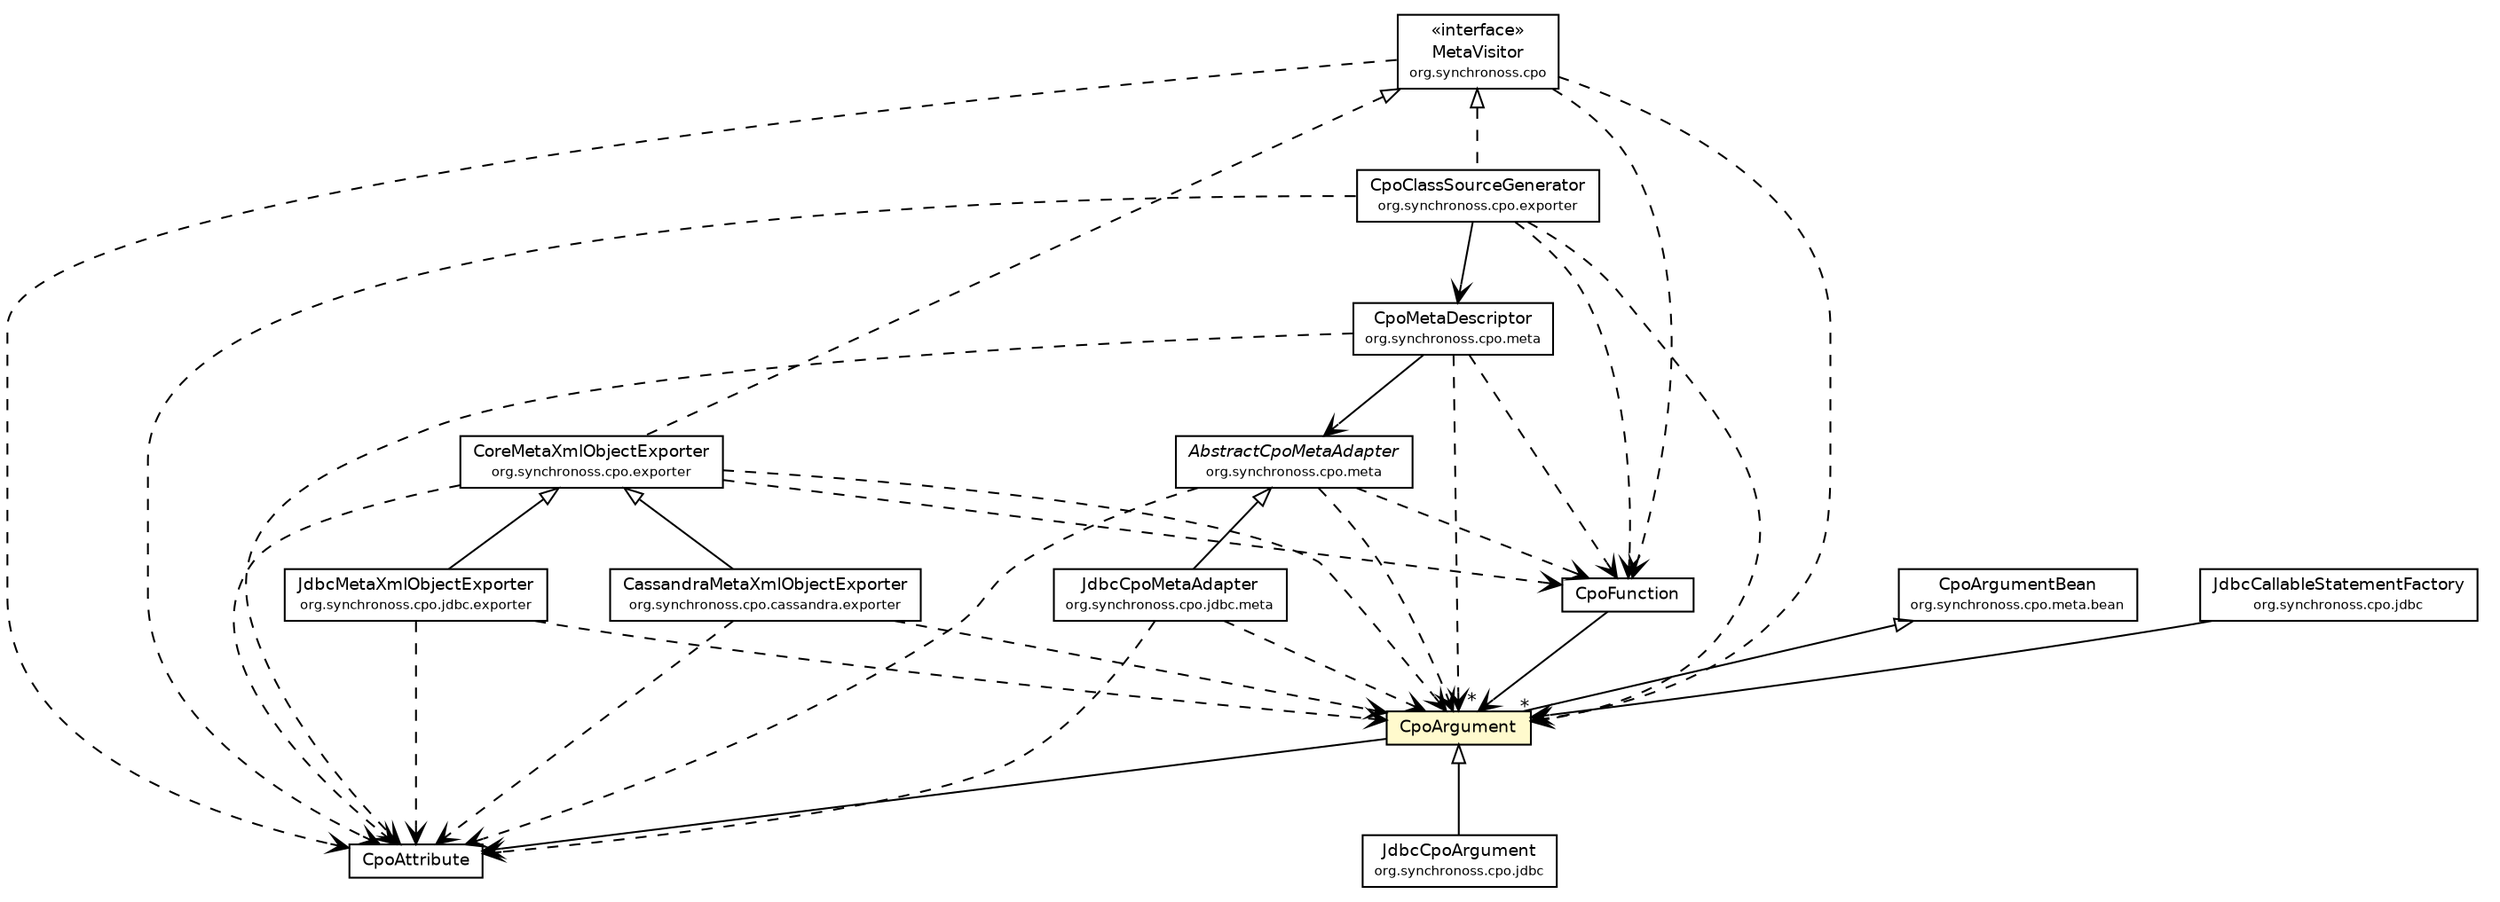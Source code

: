 #!/usr/local/bin/dot
#
# Class diagram 
# Generated by UmlGraph version 4.6 (http://www.spinellis.gr/sw/umlgraph)
#

digraph G {
	edge [fontname="Helvetica",fontsize=10,labelfontname="Helvetica",labelfontsize=10];
	node [fontname="Helvetica",fontsize=10,shape=plaintext];
	// org.synchronoss.cpo.MetaVisitor
	c19183 [label=<<table border="0" cellborder="1" cellspacing="0" cellpadding="2" port="p" href="../../MetaVisitor.html">
		<tr><td><table border="0" cellspacing="0" cellpadding="1">
			<tr><td> &laquo;interface&raquo; </td></tr>
			<tr><td> MetaVisitor </td></tr>
			<tr><td><font point-size="7.0"> org.synchronoss.cpo </font></td></tr>
		</table></td></tr>
		</table>>, fontname="Helvetica", fontcolor="black", fontsize=9.0];
	// org.synchronoss.cpo.exporter.CpoClassSourceGenerator
	c19189 [label=<<table border="0" cellborder="1" cellspacing="0" cellpadding="2" port="p" href="../../exporter/CpoClassSourceGenerator.html">
		<tr><td><table border="0" cellspacing="0" cellpadding="1">
			<tr><td> CpoClassSourceGenerator </td></tr>
			<tr><td><font point-size="7.0"> org.synchronoss.cpo.exporter </font></td></tr>
		</table></td></tr>
		</table>>, fontname="Helvetica", fontcolor="black", fontsize=9.0];
	// org.synchronoss.cpo.exporter.CoreMetaXmlObjectExporter
	c19191 [label=<<table border="0" cellborder="1" cellspacing="0" cellpadding="2" port="p" href="../../exporter/CoreMetaXmlObjectExporter.html">
		<tr><td><table border="0" cellspacing="0" cellpadding="1">
			<tr><td> CoreMetaXmlObjectExporter </td></tr>
			<tr><td><font point-size="7.0"> org.synchronoss.cpo.exporter </font></td></tr>
		</table></td></tr>
		</table>>, fontname="Helvetica", fontcolor="black", fontsize=9.0];
	// org.synchronoss.cpo.meta.AbstractCpoMetaAdapter
	c19200 [label=<<table border="0" cellborder="1" cellspacing="0" cellpadding="2" port="p" href="../AbstractCpoMetaAdapter.html">
		<tr><td><table border="0" cellspacing="0" cellpadding="1">
			<tr><td><font face="Helvetica-Oblique"> AbstractCpoMetaAdapter </font></td></tr>
			<tr><td><font point-size="7.0"> org.synchronoss.cpo.meta </font></td></tr>
		</table></td></tr>
		</table>>, fontname="Helvetica", fontcolor="black", fontsize=9.0];
	// org.synchronoss.cpo.meta.CpoMetaDescriptor
	c19201 [label=<<table border="0" cellborder="1" cellspacing="0" cellpadding="2" port="p" href="../CpoMetaDescriptor.html">
		<tr><td><table border="0" cellspacing="0" cellpadding="1">
			<tr><td> CpoMetaDescriptor </td></tr>
			<tr><td><font point-size="7.0"> org.synchronoss.cpo.meta </font></td></tr>
		</table></td></tr>
		</table>>, fontname="Helvetica", fontcolor="black", fontsize=9.0];
	// org.synchronoss.cpo.meta.bean.CpoArgumentBean
	c19209 [label=<<table border="0" cellborder="1" cellspacing="0" cellpadding="2" port="p" href="../bean/CpoArgumentBean.html">
		<tr><td><table border="0" cellspacing="0" cellpadding="1">
			<tr><td> CpoArgumentBean </td></tr>
			<tr><td><font point-size="7.0"> org.synchronoss.cpo.meta.bean </font></td></tr>
		</table></td></tr>
		</table>>, fontname="Helvetica", fontcolor="black", fontsize=9.0];
	// org.synchronoss.cpo.meta.domain.CpoAttribute
	c19211 [label=<<table border="0" cellborder="1" cellspacing="0" cellpadding="2" port="p" href="./CpoAttribute.html">
		<tr><td><table border="0" cellspacing="0" cellpadding="1">
			<tr><td> CpoAttribute </td></tr>
		</table></td></tr>
		</table>>, fontname="Helvetica", fontcolor="black", fontsize=9.0];
	// org.synchronoss.cpo.meta.domain.CpoArgument
	c19212 [label=<<table border="0" cellborder="1" cellspacing="0" cellpadding="2" port="p" bgcolor="lemonChiffon" href="./CpoArgument.html">
		<tr><td><table border="0" cellspacing="0" cellpadding="1">
			<tr><td> CpoArgument </td></tr>
		</table></td></tr>
		</table>>, fontname="Helvetica", fontcolor="black", fontsize=9.0];
	// org.synchronoss.cpo.meta.domain.CpoFunction
	c19217 [label=<<table border="0" cellborder="1" cellspacing="0" cellpadding="2" port="p" href="./CpoFunction.html">
		<tr><td><table border="0" cellspacing="0" cellpadding="1">
			<tr><td> CpoFunction </td></tr>
		</table></td></tr>
		</table>>, fontname="Helvetica", fontcolor="black", fontsize=9.0];
	// org.synchronoss.cpo.jdbc.exporter.JdbcMetaXmlObjectExporter
	c19288 [label=<<table border="0" cellborder="1" cellspacing="0" cellpadding="2" port="p" href="../../jdbc/exporter/JdbcMetaXmlObjectExporter.html">
		<tr><td><table border="0" cellspacing="0" cellpadding="1">
			<tr><td> JdbcMetaXmlObjectExporter </td></tr>
			<tr><td><font point-size="7.0"> org.synchronoss.cpo.jdbc.exporter </font></td></tr>
		</table></td></tr>
		</table>>, fontname="Helvetica", fontcolor="black", fontsize=9.0];
	// org.synchronoss.cpo.jdbc.JdbcCpoArgument
	c19290 [label=<<table border="0" cellborder="1" cellspacing="0" cellpadding="2" port="p" href="../../jdbc/JdbcCpoArgument.html">
		<tr><td><table border="0" cellspacing="0" cellpadding="1">
			<tr><td> JdbcCpoArgument </td></tr>
			<tr><td><font point-size="7.0"> org.synchronoss.cpo.jdbc </font></td></tr>
		</table></td></tr>
		</table>>, fontname="Helvetica", fontcolor="black", fontsize=9.0];
	// org.synchronoss.cpo.jdbc.JdbcCallableStatementFactory
	c19300 [label=<<table border="0" cellborder="1" cellspacing="0" cellpadding="2" port="p" href="../../jdbc/JdbcCallableStatementFactory.html">
		<tr><td><table border="0" cellspacing="0" cellpadding="1">
			<tr><td> JdbcCallableStatementFactory </td></tr>
			<tr><td><font point-size="7.0"> org.synchronoss.cpo.jdbc </font></td></tr>
		</table></td></tr>
		</table>>, fontname="Helvetica", fontcolor="black", fontsize=9.0];
	// org.synchronoss.cpo.jdbc.meta.JdbcCpoMetaAdapter
	c19306 [label=<<table border="0" cellborder="1" cellspacing="0" cellpadding="2" port="p" href="../../jdbc/meta/JdbcCpoMetaAdapter.html">
		<tr><td><table border="0" cellspacing="0" cellpadding="1">
			<tr><td> JdbcCpoMetaAdapter </td></tr>
			<tr><td><font point-size="7.0"> org.synchronoss.cpo.jdbc.meta </font></td></tr>
		</table></td></tr>
		</table>>, fontname="Helvetica", fontcolor="black", fontsize=9.0];
	// org.synchronoss.cpo.cassandra.exporter.CassandraMetaXmlObjectExporter
	c19327 [label=<<table border="0" cellborder="1" cellspacing="0" cellpadding="2" port="p" href="../../cassandra/exporter/CassandraMetaXmlObjectExporter.html">
		<tr><td><table border="0" cellspacing="0" cellpadding="1">
			<tr><td> CassandraMetaXmlObjectExporter </td></tr>
			<tr><td><font point-size="7.0"> org.synchronoss.cpo.cassandra.exporter </font></td></tr>
		</table></td></tr>
		</table>>, fontname="Helvetica", fontcolor="black", fontsize=9.0];
	//org.synchronoss.cpo.exporter.CpoClassSourceGenerator implements org.synchronoss.cpo.MetaVisitor
	c19183:p -> c19189:p [dir=back,arrowtail=empty,style=dashed];
	//org.synchronoss.cpo.exporter.CoreMetaXmlObjectExporter implements org.synchronoss.cpo.MetaVisitor
	c19183:p -> c19191:p [dir=back,arrowtail=empty,style=dashed];
	//org.synchronoss.cpo.meta.domain.CpoArgument extends org.synchronoss.cpo.meta.bean.CpoArgumentBean
	c19209:p -> c19212:p [dir=back,arrowtail=empty];
	//org.synchronoss.cpo.jdbc.exporter.JdbcMetaXmlObjectExporter extends org.synchronoss.cpo.exporter.CoreMetaXmlObjectExporter
	c19191:p -> c19288:p [dir=back,arrowtail=empty];
	//org.synchronoss.cpo.jdbc.JdbcCpoArgument extends org.synchronoss.cpo.meta.domain.CpoArgument
	c19212:p -> c19290:p [dir=back,arrowtail=empty];
	//org.synchronoss.cpo.jdbc.meta.JdbcCpoMetaAdapter extends org.synchronoss.cpo.meta.AbstractCpoMetaAdapter
	c19200:p -> c19306:p [dir=back,arrowtail=empty];
	//org.synchronoss.cpo.cassandra.exporter.CassandraMetaXmlObjectExporter extends org.synchronoss.cpo.exporter.CoreMetaXmlObjectExporter
	c19191:p -> c19327:p [dir=back,arrowtail=empty];
	// org.synchronoss.cpo.exporter.CpoClassSourceGenerator NAVASSOC org.synchronoss.cpo.meta.CpoMetaDescriptor
	c19189:p -> c19201:p [taillabel="", label="", headlabel="", fontname="Helvetica", fontcolor="black", fontsize=10.0, color="black", arrowhead=open];
	// org.synchronoss.cpo.meta.CpoMetaDescriptor NAVASSOC org.synchronoss.cpo.meta.AbstractCpoMetaAdapter
	c19201:p -> c19200:p [taillabel="", label="", headlabel="", fontname="Helvetica", fontcolor="black", fontsize=10.0, color="black", arrowhead=open];
	// org.synchronoss.cpo.meta.domain.CpoArgument NAVASSOC org.synchronoss.cpo.meta.domain.CpoAttribute
	c19212:p -> c19211:p [taillabel="", label="", headlabel="", fontname="Helvetica", fontcolor="black", fontsize=10.0, color="black", arrowhead=open];
	// org.synchronoss.cpo.meta.domain.CpoFunction NAVASSOC org.synchronoss.cpo.meta.domain.CpoArgument
	c19217:p -> c19212:p [taillabel="", label="", headlabel="*", fontname="Helvetica", fontcolor="black", fontsize=10.0, color="black", arrowhead=open];
	// org.synchronoss.cpo.jdbc.JdbcCallableStatementFactory NAVASSOC org.synchronoss.cpo.meta.domain.CpoArgument
	c19300:p -> c19212:p [taillabel="", label="", headlabel="*", fontname="Helvetica", fontcolor="black", fontsize=10.0, color="black", arrowhead=open];
	// org.synchronoss.cpo.MetaVisitor DEPEND org.synchronoss.cpo.meta.domain.CpoFunction
	c19183:p -> c19217:p [taillabel="", label="", headlabel="", fontname="Helvetica", fontcolor="black", fontsize=10.0, color="black", arrowhead=open, style=dashed];
	// org.synchronoss.cpo.MetaVisitor DEPEND org.synchronoss.cpo.meta.domain.CpoArgument
	c19183:p -> c19212:p [taillabel="", label="", headlabel="", fontname="Helvetica", fontcolor="black", fontsize=10.0, color="black", arrowhead=open, style=dashed];
	// org.synchronoss.cpo.MetaVisitor DEPEND org.synchronoss.cpo.meta.domain.CpoAttribute
	c19183:p -> c19211:p [taillabel="", label="", headlabel="", fontname="Helvetica", fontcolor="black", fontsize=10.0, color="black", arrowhead=open, style=dashed];
	// org.synchronoss.cpo.exporter.CpoClassSourceGenerator DEPEND org.synchronoss.cpo.meta.domain.CpoFunction
	c19189:p -> c19217:p [taillabel="", label="", headlabel="", fontname="Helvetica", fontcolor="black", fontsize=10.0, color="black", arrowhead=open, style=dashed];
	// org.synchronoss.cpo.exporter.CpoClassSourceGenerator DEPEND org.synchronoss.cpo.meta.domain.CpoArgument
	c19189:p -> c19212:p [taillabel="", label="", headlabel="", fontname="Helvetica", fontcolor="black", fontsize=10.0, color="black", arrowhead=open, style=dashed];
	// org.synchronoss.cpo.exporter.CpoClassSourceGenerator DEPEND org.synchronoss.cpo.meta.domain.CpoAttribute
	c19189:p -> c19211:p [taillabel="", label="", headlabel="", fontname="Helvetica", fontcolor="black", fontsize=10.0, color="black", arrowhead=open, style=dashed];
	// org.synchronoss.cpo.exporter.CoreMetaXmlObjectExporter DEPEND org.synchronoss.cpo.meta.domain.CpoFunction
	c19191:p -> c19217:p [taillabel="", label="", headlabel="", fontname="Helvetica", fontcolor="black", fontsize=10.0, color="black", arrowhead=open, style=dashed];
	// org.synchronoss.cpo.exporter.CoreMetaXmlObjectExporter DEPEND org.synchronoss.cpo.meta.domain.CpoArgument
	c19191:p -> c19212:p [taillabel="", label="", headlabel="", fontname="Helvetica", fontcolor="black", fontsize=10.0, color="black", arrowhead=open, style=dashed];
	// org.synchronoss.cpo.exporter.CoreMetaXmlObjectExporter DEPEND org.synchronoss.cpo.meta.domain.CpoAttribute
	c19191:p -> c19211:p [taillabel="", label="", headlabel="", fontname="Helvetica", fontcolor="black", fontsize=10.0, color="black", arrowhead=open, style=dashed];
	// org.synchronoss.cpo.meta.AbstractCpoMetaAdapter DEPEND org.synchronoss.cpo.meta.domain.CpoArgument
	c19200:p -> c19212:p [taillabel="", label="", headlabel="", fontname="Helvetica", fontcolor="black", fontsize=10.0, color="black", arrowhead=open, style=dashed];
	// org.synchronoss.cpo.meta.AbstractCpoMetaAdapter DEPEND org.synchronoss.cpo.meta.domain.CpoAttribute
	c19200:p -> c19211:p [taillabel="", label="", headlabel="", fontname="Helvetica", fontcolor="black", fontsize=10.0, color="black", arrowhead=open, style=dashed];
	// org.synchronoss.cpo.meta.AbstractCpoMetaAdapter DEPEND org.synchronoss.cpo.meta.domain.CpoFunction
	c19200:p -> c19217:p [taillabel="", label="", headlabel="", fontname="Helvetica", fontcolor="black", fontsize=10.0, color="black", arrowhead=open, style=dashed];
	// org.synchronoss.cpo.meta.CpoMetaDescriptor DEPEND org.synchronoss.cpo.meta.domain.CpoArgument
	c19201:p -> c19212:p [taillabel="", label="", headlabel="", fontname="Helvetica", fontcolor="black", fontsize=10.0, color="black", arrowhead=open, style=dashed];
	// org.synchronoss.cpo.meta.CpoMetaDescriptor DEPEND org.synchronoss.cpo.meta.domain.CpoAttribute
	c19201:p -> c19211:p [taillabel="", label="", headlabel="", fontname="Helvetica", fontcolor="black", fontsize=10.0, color="black", arrowhead=open, style=dashed];
	// org.synchronoss.cpo.meta.CpoMetaDescriptor DEPEND org.synchronoss.cpo.meta.domain.CpoFunction
	c19201:p -> c19217:p [taillabel="", label="", headlabel="", fontname="Helvetica", fontcolor="black", fontsize=10.0, color="black", arrowhead=open, style=dashed];
	// org.synchronoss.cpo.jdbc.exporter.JdbcMetaXmlObjectExporter DEPEND org.synchronoss.cpo.meta.domain.CpoArgument
	c19288:p -> c19212:p [taillabel="", label="", headlabel="", fontname="Helvetica", fontcolor="black", fontsize=10.0, color="black", arrowhead=open, style=dashed];
	// org.synchronoss.cpo.jdbc.exporter.JdbcMetaXmlObjectExporter DEPEND org.synchronoss.cpo.meta.domain.CpoAttribute
	c19288:p -> c19211:p [taillabel="", label="", headlabel="", fontname="Helvetica", fontcolor="black", fontsize=10.0, color="black", arrowhead=open, style=dashed];
	// org.synchronoss.cpo.jdbc.meta.JdbcCpoMetaAdapter DEPEND org.synchronoss.cpo.meta.domain.CpoArgument
	c19306:p -> c19212:p [taillabel="", label="", headlabel="", fontname="Helvetica", fontcolor="black", fontsize=10.0, color="black", arrowhead=open, style=dashed];
	// org.synchronoss.cpo.jdbc.meta.JdbcCpoMetaAdapter DEPEND org.synchronoss.cpo.meta.domain.CpoAttribute
	c19306:p -> c19211:p [taillabel="", label="", headlabel="", fontname="Helvetica", fontcolor="black", fontsize=10.0, color="black", arrowhead=open, style=dashed];
	// org.synchronoss.cpo.cassandra.exporter.CassandraMetaXmlObjectExporter DEPEND org.synchronoss.cpo.meta.domain.CpoArgument
	c19327:p -> c19212:p [taillabel="", label="", headlabel="", fontname="Helvetica", fontcolor="black", fontsize=10.0, color="black", arrowhead=open, style=dashed];
	// org.synchronoss.cpo.cassandra.exporter.CassandraMetaXmlObjectExporter DEPEND org.synchronoss.cpo.meta.domain.CpoAttribute
	c19327:p -> c19211:p [taillabel="", label="", headlabel="", fontname="Helvetica", fontcolor="black", fontsize=10.0, color="black", arrowhead=open, style=dashed];
}

